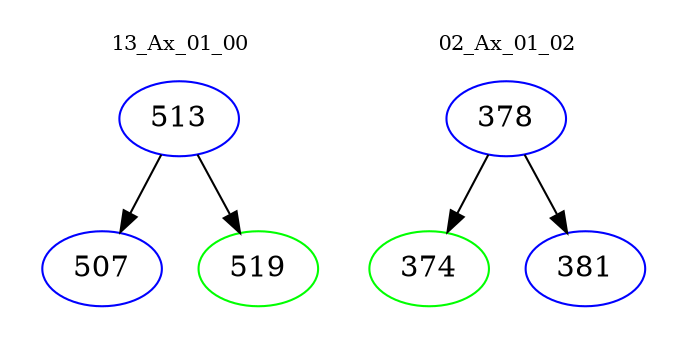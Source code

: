 digraph{
subgraph cluster_0 {
color = white
label = "13_Ax_01_00";
fontsize=10;
T0_513 [label="513", color="blue"]
T0_513 -> T0_507 [color="black"]
T0_507 [label="507", color="blue"]
T0_513 -> T0_519 [color="black"]
T0_519 [label="519", color="green"]
}
subgraph cluster_1 {
color = white
label = "02_Ax_01_02";
fontsize=10;
T1_378 [label="378", color="blue"]
T1_378 -> T1_374 [color="black"]
T1_374 [label="374", color="green"]
T1_378 -> T1_381 [color="black"]
T1_381 [label="381", color="blue"]
}
}
